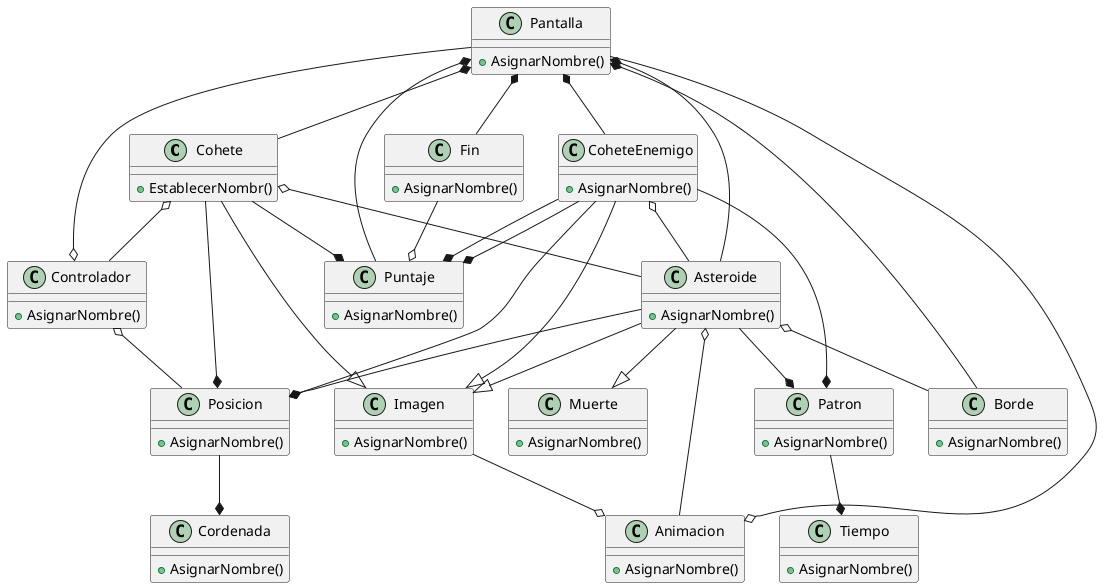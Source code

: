 @startuml SpaceRace

class Cohete {
    +EstablecerNombr()
}
class Asteroide
{
    +AsignarNombre()
}
class Borde{
    +AsignarNombre()
}
class Controlador{
    +AsignarNombre()
}
class Pantalla{
    +AsignarNombre()
}
class Puntaje{
    +AsignarNombre()
}
class CoheteEnemigo{
    +AsignarNombre()
}
class Fin{
    +AsignarNombre()
}
class Animacion{
    +AsignarNombre()
}
class Muerte{
    +AsignarNombre()
}
class Patron{
    +AsignarNombre()
}
class Tiempo{
    +AsignarNombre()
}
class Posicion{
    +AsignarNombre()
}
class Cordenada{
    +AsignarNombre()
}
class Imagen{
    +AsignarNombre()
}

Pantalla *-- Puntaje
Pantalla *-- Cohete
Pantalla *-- Borde
Pantalla --o Controlador
Pantalla *-- Asteroide
Pantalla *-- CoheteEnemigo
Pantalla *-- Fin
Pantalla --o Animacion 

Cohete o-- Controlador
Cohete --* Puntaje
Cohete o--Asteroide
Cohete --* Posicion
Cohete --|> Imagen

CoheteEnemigo --* Puntaje
CoheteEnemigo o--Asteroide
CoheteEnemigo --* Patron
CoheteEnemigo --* Puntaje
CoheteEnemigo --* Posicion
CoheteEnemigo --|> Imagen

Asteroide o-- Animacion
Asteroide --|> Muerte
Asteroide --* Patron
Asteroide o--Borde
Asteroide --*Posicion
Asteroide --|> Imagen

Imagen --o Animacion
Controlador o-- Posicion
Posicion --* Cordenada
Patron --* Tiempo
Fin --o Puntaje

@enduml